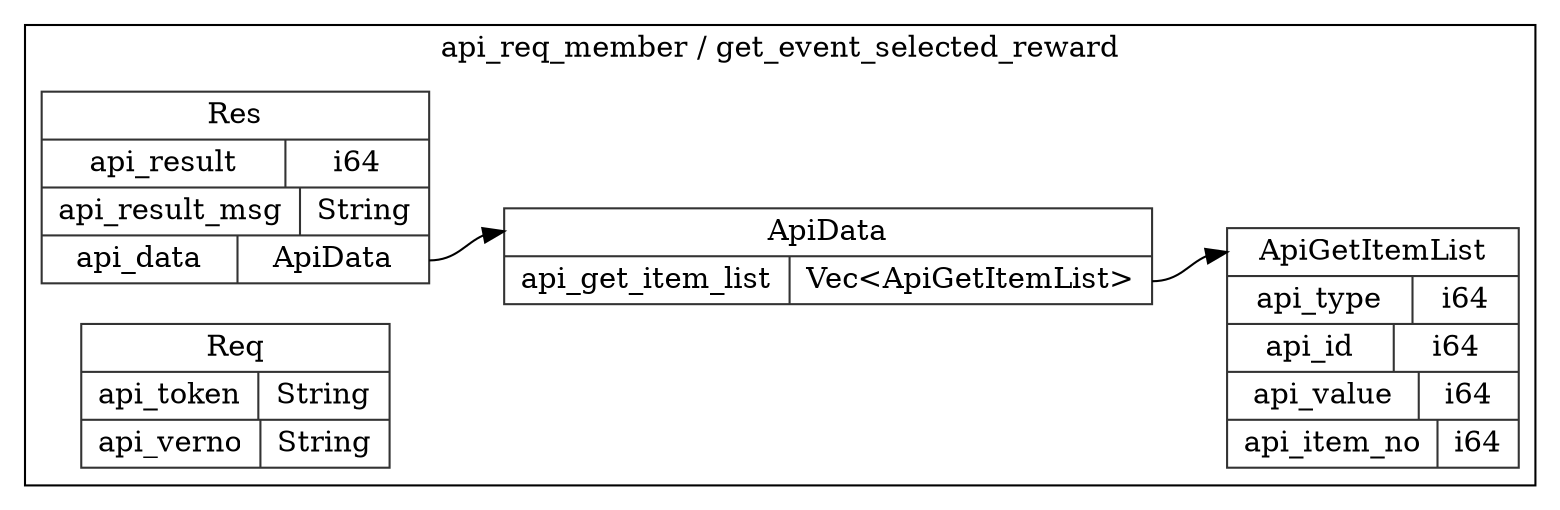 digraph {
  rankdir=LR;
  subgraph cluster_0 {
    label="api_req_member / get_event_selected_reward";
    node [style="filled", color=white, style="solid", color=gray20];
    api_req_member__get_event_selected_reward__Res [label="<Res> Res  | { api_result | <api_result> i64 } | { api_result_msg | <api_result_msg> String } | { api_data | <api_data> ApiData }", shape=record];
    api_req_member__get_event_selected_reward__ApiData;
    api_req_member__get_event_selected_reward__Res:api_data:e -> api_req_member__get_event_selected_reward__ApiData:ApiData:w;
    api_req_member__get_event_selected_reward__ApiGetItemList [label="<ApiGetItemList> ApiGetItemList  | { api_type | <api_type> i64 } | { api_id | <api_id> i64 } | { api_value | <api_value> i64 } | { api_item_no | <api_item_no> i64 }", shape=record];
    api_req_member__get_event_selected_reward__Req [label="<Req> Req  | { api_token | <api_token> String } | { api_verno | <api_verno> String }", shape=record];
    api_req_member__get_event_selected_reward__ApiData [label="<ApiData> ApiData  | { api_get_item_list | <api_get_item_list> Vec\<ApiGetItemList\> }", shape=record];
    api_req_member__get_event_selected_reward__ApiData:api_get_item_list:e -> api_req_member__get_event_selected_reward__ApiGetItemList:ApiGetItemList:w;
  }
}
